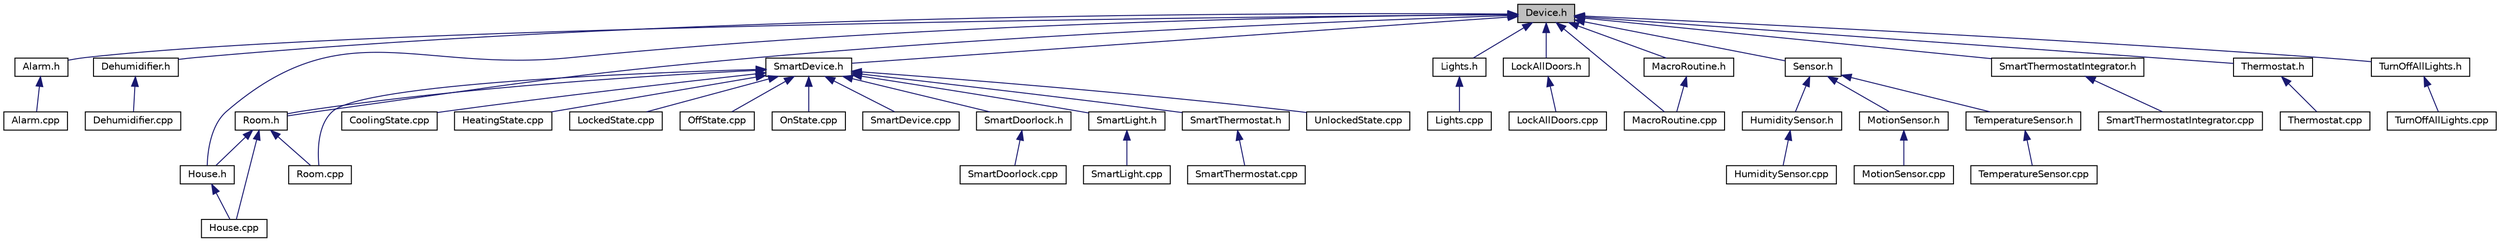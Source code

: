 digraph "Device.h"
{
 // LATEX_PDF_SIZE
  edge [fontname="Helvetica",fontsize="10",labelfontname="Helvetica",labelfontsize="10"];
  node [fontname="Helvetica",fontsize="10",shape=record];
  Node1 [label="Device.h",height=0.2,width=0.4,color="black", fillcolor="grey75", style="filled", fontcolor="black",tooltip="Defines the abstract Device class, which acts as the Component in the Composite Pattern and represent..."];
  Node1 -> Node2 [dir="back",color="midnightblue",fontsize="10",style="solid",fontname="Helvetica"];
  Node2 [label="Alarm.h",height=0.2,width=0.4,color="black", fillcolor="white", style="filled",URL="$Alarm_8h.html",tooltip="Concrete Alarm class that responds to sensor notifications by triggering an alarm."];
  Node2 -> Node3 [dir="back",color="midnightblue",fontsize="10",style="solid",fontname="Helvetica"];
  Node3 [label="Alarm.cpp",height=0.2,width=0.4,color="black", fillcolor="white", style="filled",URL="$Alarm_8cpp.html",tooltip="Implementation of the alarm class methods."];
  Node1 -> Node4 [dir="back",color="midnightblue",fontsize="10",style="solid",fontname="Helvetica"];
  Node4 [label="Dehumidifier.h",height=0.2,width=0.4,color="black", fillcolor="white", style="filled",URL="$Dehumidifier_8h.html",tooltip="The Dehumidifier class, a concrete observer that reacts to changes in sensor data."];
  Node4 -> Node5 [dir="back",color="midnightblue",fontsize="10",style="solid",fontname="Helvetica"];
  Node5 [label="Dehumidifier.cpp",height=0.2,width=0.4,color="black", fillcolor="white", style="filled",URL="$Dehumidifier_8cpp.html",tooltip="Implementation of the dehumidifier class methods."];
  Node1 -> Node6 [dir="back",color="midnightblue",fontsize="10",style="solid",fontname="Helvetica"];
  Node6 [label="House.h",height=0.2,width=0.4,color="black", fillcolor="white", style="filled",URL="$House_8h.html",tooltip="Definition of the House class, which represents a composite structure of rooms."];
  Node6 -> Node7 [dir="back",color="midnightblue",fontsize="10",style="solid",fontname="Helvetica"];
  Node7 [label="House.cpp",height=0.2,width=0.4,color="black", fillcolor="white", style="filled",URL="$House_8cpp.html",tooltip="Implementation of the House class."];
  Node1 -> Node8 [dir="back",color="midnightblue",fontsize="10",style="solid",fontname="Helvetica"];
  Node8 [label="Lights.h",height=0.2,width=0.4,color="black", fillcolor="white", style="filled",URL="$Lights_8h.html",tooltip="Concrete Light class that responds to sensor notifications by turning on/off."];
  Node8 -> Node9 [dir="back",color="midnightblue",fontsize="10",style="solid",fontname="Helvetica"];
  Node9 [label="Lights.cpp",height=0.2,width=0.4,color="black", fillcolor="white", style="filled",URL="$Lights_8cpp.html",tooltip="Responds to a sensor notification."];
  Node1 -> Node10 [dir="back",color="midnightblue",fontsize="10",style="solid",fontname="Helvetica"];
  Node10 [label="LockAllDoors.h",height=0.2,width=0.4,color="black", fillcolor="white", style="filled",URL="$LockAllDoors_8h.html",tooltip="The LockAllDoors class, a concrete command."];
  Node10 -> Node11 [dir="back",color="midnightblue",fontsize="10",style="solid",fontname="Helvetica"];
  Node11 [label="LockAllDoors.cpp",height=0.2,width=0.4,color="black", fillcolor="white", style="filled",URL="$LockAllDoors_8cpp.html",tooltip="Constructs a LockAllDoors command."];
  Node1 -> Node12 [dir="back",color="midnightblue",fontsize="10",style="solid",fontname="Helvetica"];
  Node12 [label="MacroRoutine.cpp",height=0.2,width=0.4,color="black", fillcolor="white", style="filled",URL="$MacroRoutine_8cpp.html",tooltip="Constructs a MacroRoutine with a given name."];
  Node1 -> Node13 [dir="back",color="midnightblue",fontsize="10",style="solid",fontname="Helvetica"];
  Node13 [label="MacroRoutine.h",height=0.2,width=0.4,color="black", fillcolor="white", style="filled",URL="$MacroRoutine_8h.html",tooltip="Class representing a macro routine that can execute a series of Devices."];
  Node13 -> Node12 [dir="back",color="midnightblue",fontsize="10",style="solid",fontname="Helvetica"];
  Node1 -> Node14 [dir="back",color="midnightblue",fontsize="10",style="solid",fontname="Helvetica"];
  Node14 [label="Room.h",height=0.2,width=0.4,color="black", fillcolor="white", style="filled",URL="$Room_8h.html",tooltip="Header file for the Room class, part of the Composite design pattern."];
  Node14 -> Node7 [dir="back",color="midnightblue",fontsize="10",style="solid",fontname="Helvetica"];
  Node14 -> Node6 [dir="back",color="midnightblue",fontsize="10",style="solid",fontname="Helvetica"];
  Node14 -> Node15 [dir="back",color="midnightblue",fontsize="10",style="solid",fontname="Helvetica"];
  Node15 [label="Room.cpp",height=0.2,width=0.4,color="black", fillcolor="white", style="filled",URL="$Room_8cpp.html",tooltip="Implementation of the Room class."];
  Node1 -> Node16 [dir="back",color="midnightblue",fontsize="10",style="solid",fontname="Helvetica"];
  Node16 [label="Sensor.h",height=0.2,width=0.4,color="black", fillcolor="white", style="filled",URL="$Sensor_8h.html",tooltip="Abstract Subject class in the Observer pattern."];
  Node16 -> Node17 [dir="back",color="midnightblue",fontsize="10",style="solid",fontname="Helvetica"];
  Node17 [label="HumiditySensor.h",height=0.2,width=0.4,color="black", fillcolor="white", style="filled",URL="$HumiditySensor_8h.html",tooltip="The HumiditySensor class, a concrete subjects that reacts to changes in sensor data."];
  Node17 -> Node18 [dir="back",color="midnightblue",fontsize="10",style="solid",fontname="Helvetica"];
  Node18 [label="HumiditySensor.cpp",height=0.2,width=0.4,color="black", fillcolor="white", style="filled",URL="$HumiditySensor_8cpp.html",tooltip="Adds a device to the list of observers."];
  Node16 -> Node19 [dir="back",color="midnightblue",fontsize="10",style="solid",fontname="Helvetica"];
  Node19 [label="MotionSensor.h",height=0.2,width=0.4,color="black", fillcolor="white", style="filled",URL="$MotionSensor_8h.html",tooltip="Concrete Subject class that represents a motion sensor in an Observer pattern."];
  Node19 -> Node20 [dir="back",color="midnightblue",fontsize="10",style="solid",fontname="Helvetica"];
  Node20 [label="MotionSensor.cpp",height=0.2,width=0.4,color="black", fillcolor="white", style="filled",URL="$MotionSensor_8cpp.html",tooltip="Registers a device to the motion sensor."];
  Node16 -> Node21 [dir="back",color="midnightblue",fontsize="10",style="solid",fontname="Helvetica"];
  Node21 [label="TemperatureSensor.h",height=0.2,width=0.4,color="black", fillcolor="white", style="filled",URL="$TemperatureSensor_8h.html",tooltip="The TemperatureSensor class is a concrete subject in the Observer pattern."];
  Node21 -> Node22 [dir="back",color="midnightblue",fontsize="10",style="solid",fontname="Helvetica"];
  Node22 [label="TemperatureSensor.cpp",height=0.2,width=0.4,color="black", fillcolor="white", style="filled",URL="$TemperatureSensor_8cpp.html",tooltip="Adds a device to the list of observers."];
  Node1 -> Node23 [dir="back",color="midnightblue",fontsize="10",style="solid",fontname="Helvetica"];
  Node23 [label="SmartDevice.h",height=0.2,width=0.4,color="black", fillcolor="white", style="filled",URL="$SmartDevice_8h.html",tooltip="Defines the SmartDevice class, which acts as the context in the State Pattern."];
  Node23 -> Node24 [dir="back",color="midnightblue",fontsize="10",style="solid",fontname="Helvetica"];
  Node24 [label="CoolingState.cpp",height=0.2,width=0.4,color="black", fillcolor="white", style="filled",URL="$CoolingState_8cpp.html",tooltip="Implementation of the CoolingState class methods."];
  Node23 -> Node25 [dir="back",color="midnightblue",fontsize="10",style="solid",fontname="Helvetica"];
  Node25 [label="HeatingState.cpp",height=0.2,width=0.4,color="black", fillcolor="white", style="filled",URL="$HeatingState_8cpp.html",tooltip="Implementation of the HeatingState class methods."];
  Node23 -> Node26 [dir="back",color="midnightblue",fontsize="10",style="solid",fontname="Helvetica"];
  Node26 [label="LockedState.cpp",height=0.2,width=0.4,color="black", fillcolor="white", style="filled",URL="$LockedState_8cpp.html",tooltip="Implementation of the LockedState class methods."];
  Node23 -> Node27 [dir="back",color="midnightblue",fontsize="10",style="solid",fontname="Helvetica"];
  Node27 [label="OffState.cpp",height=0.2,width=0.4,color="black", fillcolor="white", style="filled",URL="$OffState_8cpp.html",tooltip="Implementation of the OffState class methods."];
  Node23 -> Node28 [dir="back",color="midnightblue",fontsize="10",style="solid",fontname="Helvetica"];
  Node28 [label="OnState.cpp",height=0.2,width=0.4,color="black", fillcolor="white", style="filled",URL="$OnState_8cpp.html",tooltip="Implementation of the OnState class methods."];
  Node23 -> Node15 [dir="back",color="midnightblue",fontsize="10",style="solid",fontname="Helvetica"];
  Node23 -> Node14 [dir="back",color="midnightblue",fontsize="10",style="solid",fontname="Helvetica"];
  Node23 -> Node29 [dir="back",color="midnightblue",fontsize="10",style="solid",fontname="Helvetica"];
  Node29 [label="SmartDevice.cpp",height=0.2,width=0.4,color="black", fillcolor="white", style="filled",URL="$SmartDevice_8cpp.html",tooltip="Implements the SmartDevice class methods."];
  Node23 -> Node30 [dir="back",color="midnightblue",fontsize="10",style="solid",fontname="Helvetica"];
  Node30 [label="SmartDoorlock.h",height=0.2,width=0.4,color="black", fillcolor="white", style="filled",URL="$SmartDoorlock_8h.html",tooltip="Header file for the SmartDoorlock class, representing a smart door lock device."];
  Node30 -> Node31 [dir="back",color="midnightblue",fontsize="10",style="solid",fontname="Helvetica"];
  Node31 [label="SmartDoorlock.cpp",height=0.2,width=0.4,color="black", fillcolor="white", style="filled",URL="$SmartDoorlock_8cpp.html",tooltip="Implementation of the SmartDoorlock class."];
  Node23 -> Node32 [dir="back",color="midnightblue",fontsize="10",style="solid",fontname="Helvetica"];
  Node32 [label="SmartLight.h",height=0.2,width=0.4,color="black", fillcolor="white", style="filled",URL="$SmartLight_8h.html",tooltip="Header file for the SmartLight class, which represents a smart light device."];
  Node32 -> Node33 [dir="back",color="midnightblue",fontsize="10",style="solid",fontname="Helvetica"];
  Node33 [label="SmartLight.cpp",height=0.2,width=0.4,color="black", fillcolor="white", style="filled",URL="$SmartLight_8cpp.html",tooltip="Implementation of the SmartLight class."];
  Node23 -> Node34 [dir="back",color="midnightblue",fontsize="10",style="solid",fontname="Helvetica"];
  Node34 [label="SmartThermostat.h",height=0.2,width=0.4,color="black", fillcolor="white", style="filled",URL="$SmartThermostat_8h.html",tooltip="Header file for the SmartThermostat class, representing a smart thermostat device."];
  Node34 -> Node35 [dir="back",color="midnightblue",fontsize="10",style="solid",fontname="Helvetica"];
  Node35 [label="SmartThermostat.cpp",height=0.2,width=0.4,color="black", fillcolor="white", style="filled",URL="$SmartThermostat_8cpp.html",tooltip="Implementation of the SmartThermostat class."];
  Node23 -> Node36 [dir="back",color="midnightblue",fontsize="10",style="solid",fontname="Helvetica"];
  Node36 [label="UnlockedState.cpp",height=0.2,width=0.4,color="black", fillcolor="white", style="filled",URL="$UnlockedState_8cpp.html",tooltip="Implementation of the UnlockedState class methods."];
  Node1 -> Node37 [dir="back",color="midnightblue",fontsize="10",style="solid",fontname="Helvetica"];
  Node37 [label="SmartThermostatIntegrator.h",height=0.2,width=0.4,color="black", fillcolor="white", style="filled",URL="$SmartThermostatIntegrator_8h.html",tooltip="Definition of the SmartThermostatIntegrator class."];
  Node37 -> Node38 [dir="back",color="midnightblue",fontsize="10",style="solid",fontname="Helvetica"];
  Node38 [label="SmartThermostatIntegrator.cpp",height=0.2,width=0.4,color="black", fillcolor="white", style="filled",URL="$SmartThermostatIntegrator_8cpp.html",tooltip="Implementation of the SmartThermostatIntegrator class methods."];
  Node1 -> Node39 [dir="back",color="midnightblue",fontsize="10",style="solid",fontname="Helvetica"];
  Node39 [label="Thermostat.h",height=0.2,width=0.4,color="black", fillcolor="white", style="filled",URL="$Thermostat_8h.html",tooltip="Defines the Thermostat class, a concrete observer and device, inheriting from the base Device class...."];
  Node39 -> Node40 [dir="back",color="midnightblue",fontsize="10",style="solid",fontname="Helvetica"];
  Node40 [label="Thermostat.cpp",height=0.2,width=0.4,color="black", fillcolor="white", style="filled",URL="$Thermostat_8cpp.html",tooltip="Updates the thermostat based on the sensor's notification."];
  Node1 -> Node41 [dir="back",color="midnightblue",fontsize="10",style="solid",fontname="Helvetica"];
  Node41 [label="TurnOffAllLights.h",height=0.2,width=0.4,color="black", fillcolor="white", style="filled",URL="$TurnOffAllLights_8h.html",tooltip="Command to turn off all lights in a smart lighting system."];
  Node41 -> Node42 [dir="back",color="midnightblue",fontsize="10",style="solid",fontname="Helvetica"];
  Node42 [label="TurnOffAllLights.cpp",height=0.2,width=0.4,color="black", fillcolor="white", style="filled",URL="$TurnOffAllLights_8cpp.html",tooltip="Constructs a TurnOffAllLights command."];
}
